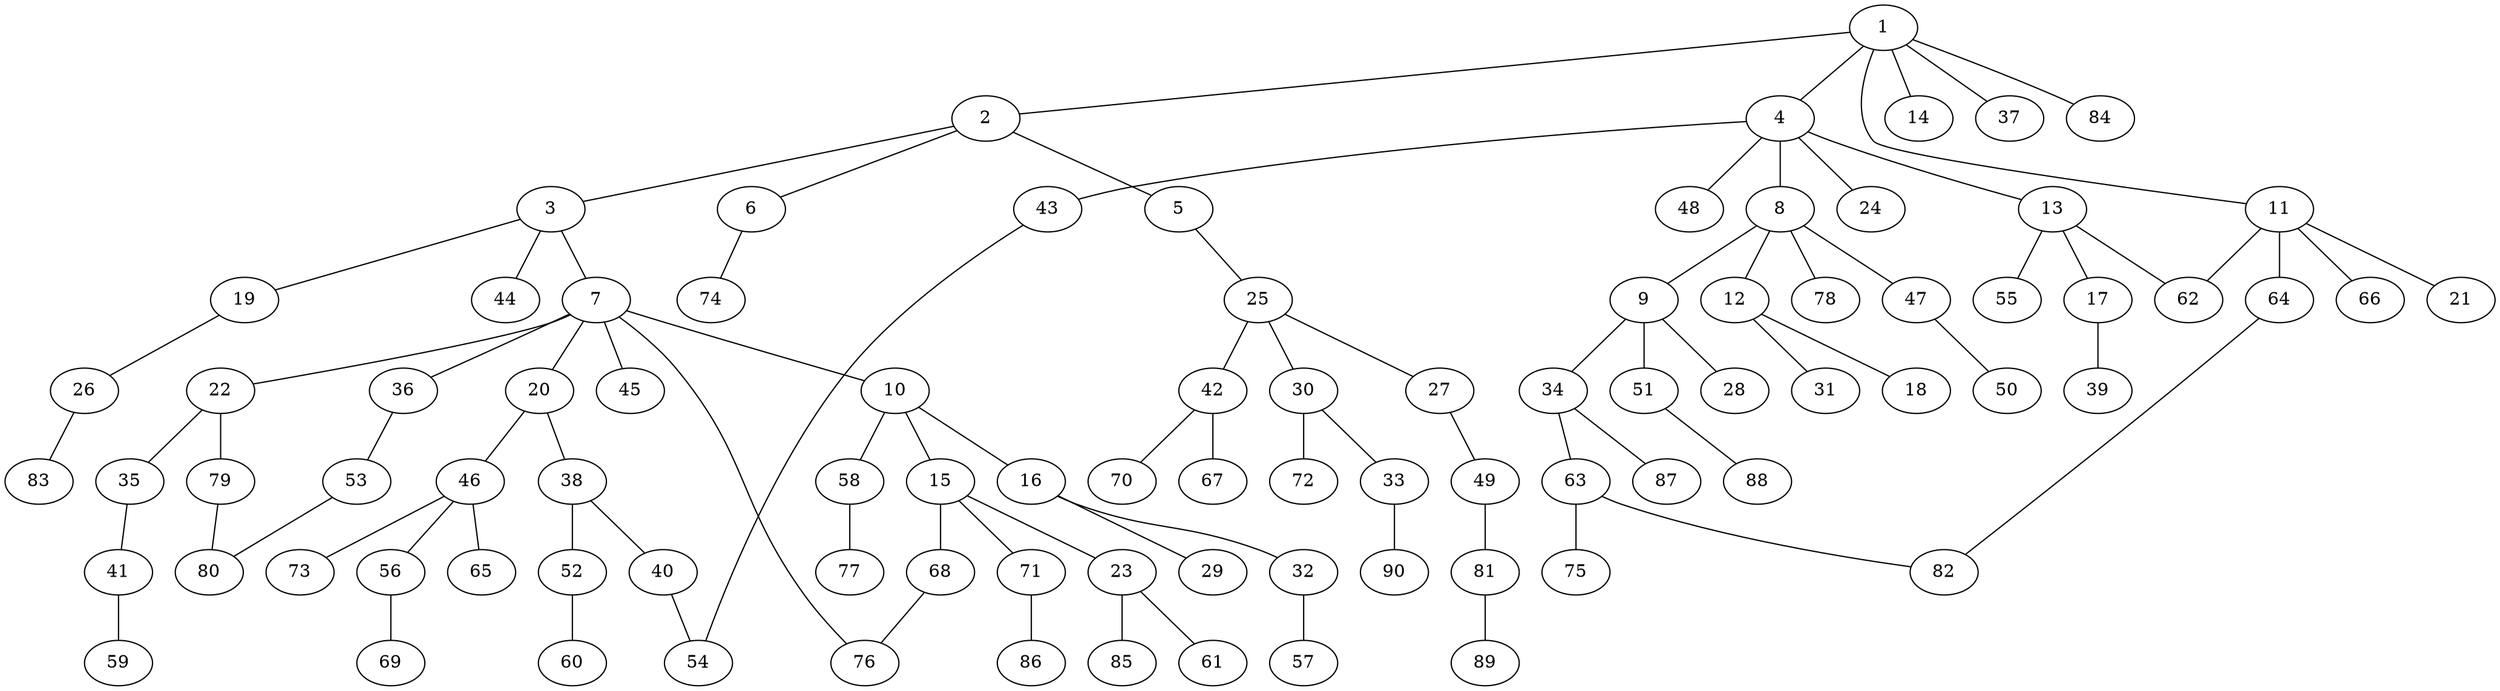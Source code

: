 graph graphname {1--2
1--4
1--11
1--14
1--37
1--84
2--3
2--5
2--6
3--7
3--19
3--44
4--8
4--13
4--24
4--43
4--48
5--25
6--74
7--10
7--20
7--22
7--36
7--45
7--76
8--9
8--12
8--47
8--78
9--28
9--34
9--51
10--15
10--16
10--58
11--21
11--62
11--64
11--66
12--18
12--31
13--17
13--55
13--62
15--23
15--68
15--71
16--29
16--32
17--39
19--26
20--38
20--46
22--35
22--79
23--61
23--85
25--27
25--30
25--42
26--83
27--49
30--33
30--72
32--57
33--90
34--63
34--87
35--41
36--53
38--40
38--52
40--54
41--59
42--67
42--70
43--54
46--56
46--65
46--73
47--50
49--81
51--88
52--60
53--80
56--69
58--77
63--75
63--82
64--82
68--76
71--86
79--80
81--89
}